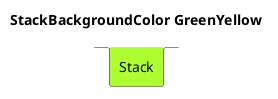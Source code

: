 @startuml
'!include ../../../plantuml-styles/plantuml-ae-skinparam-ex.iuml

title StackBackgroundColor GreenYellow
skinparam StackBackgroundColor GreenYellow

stack Stack

@enduml